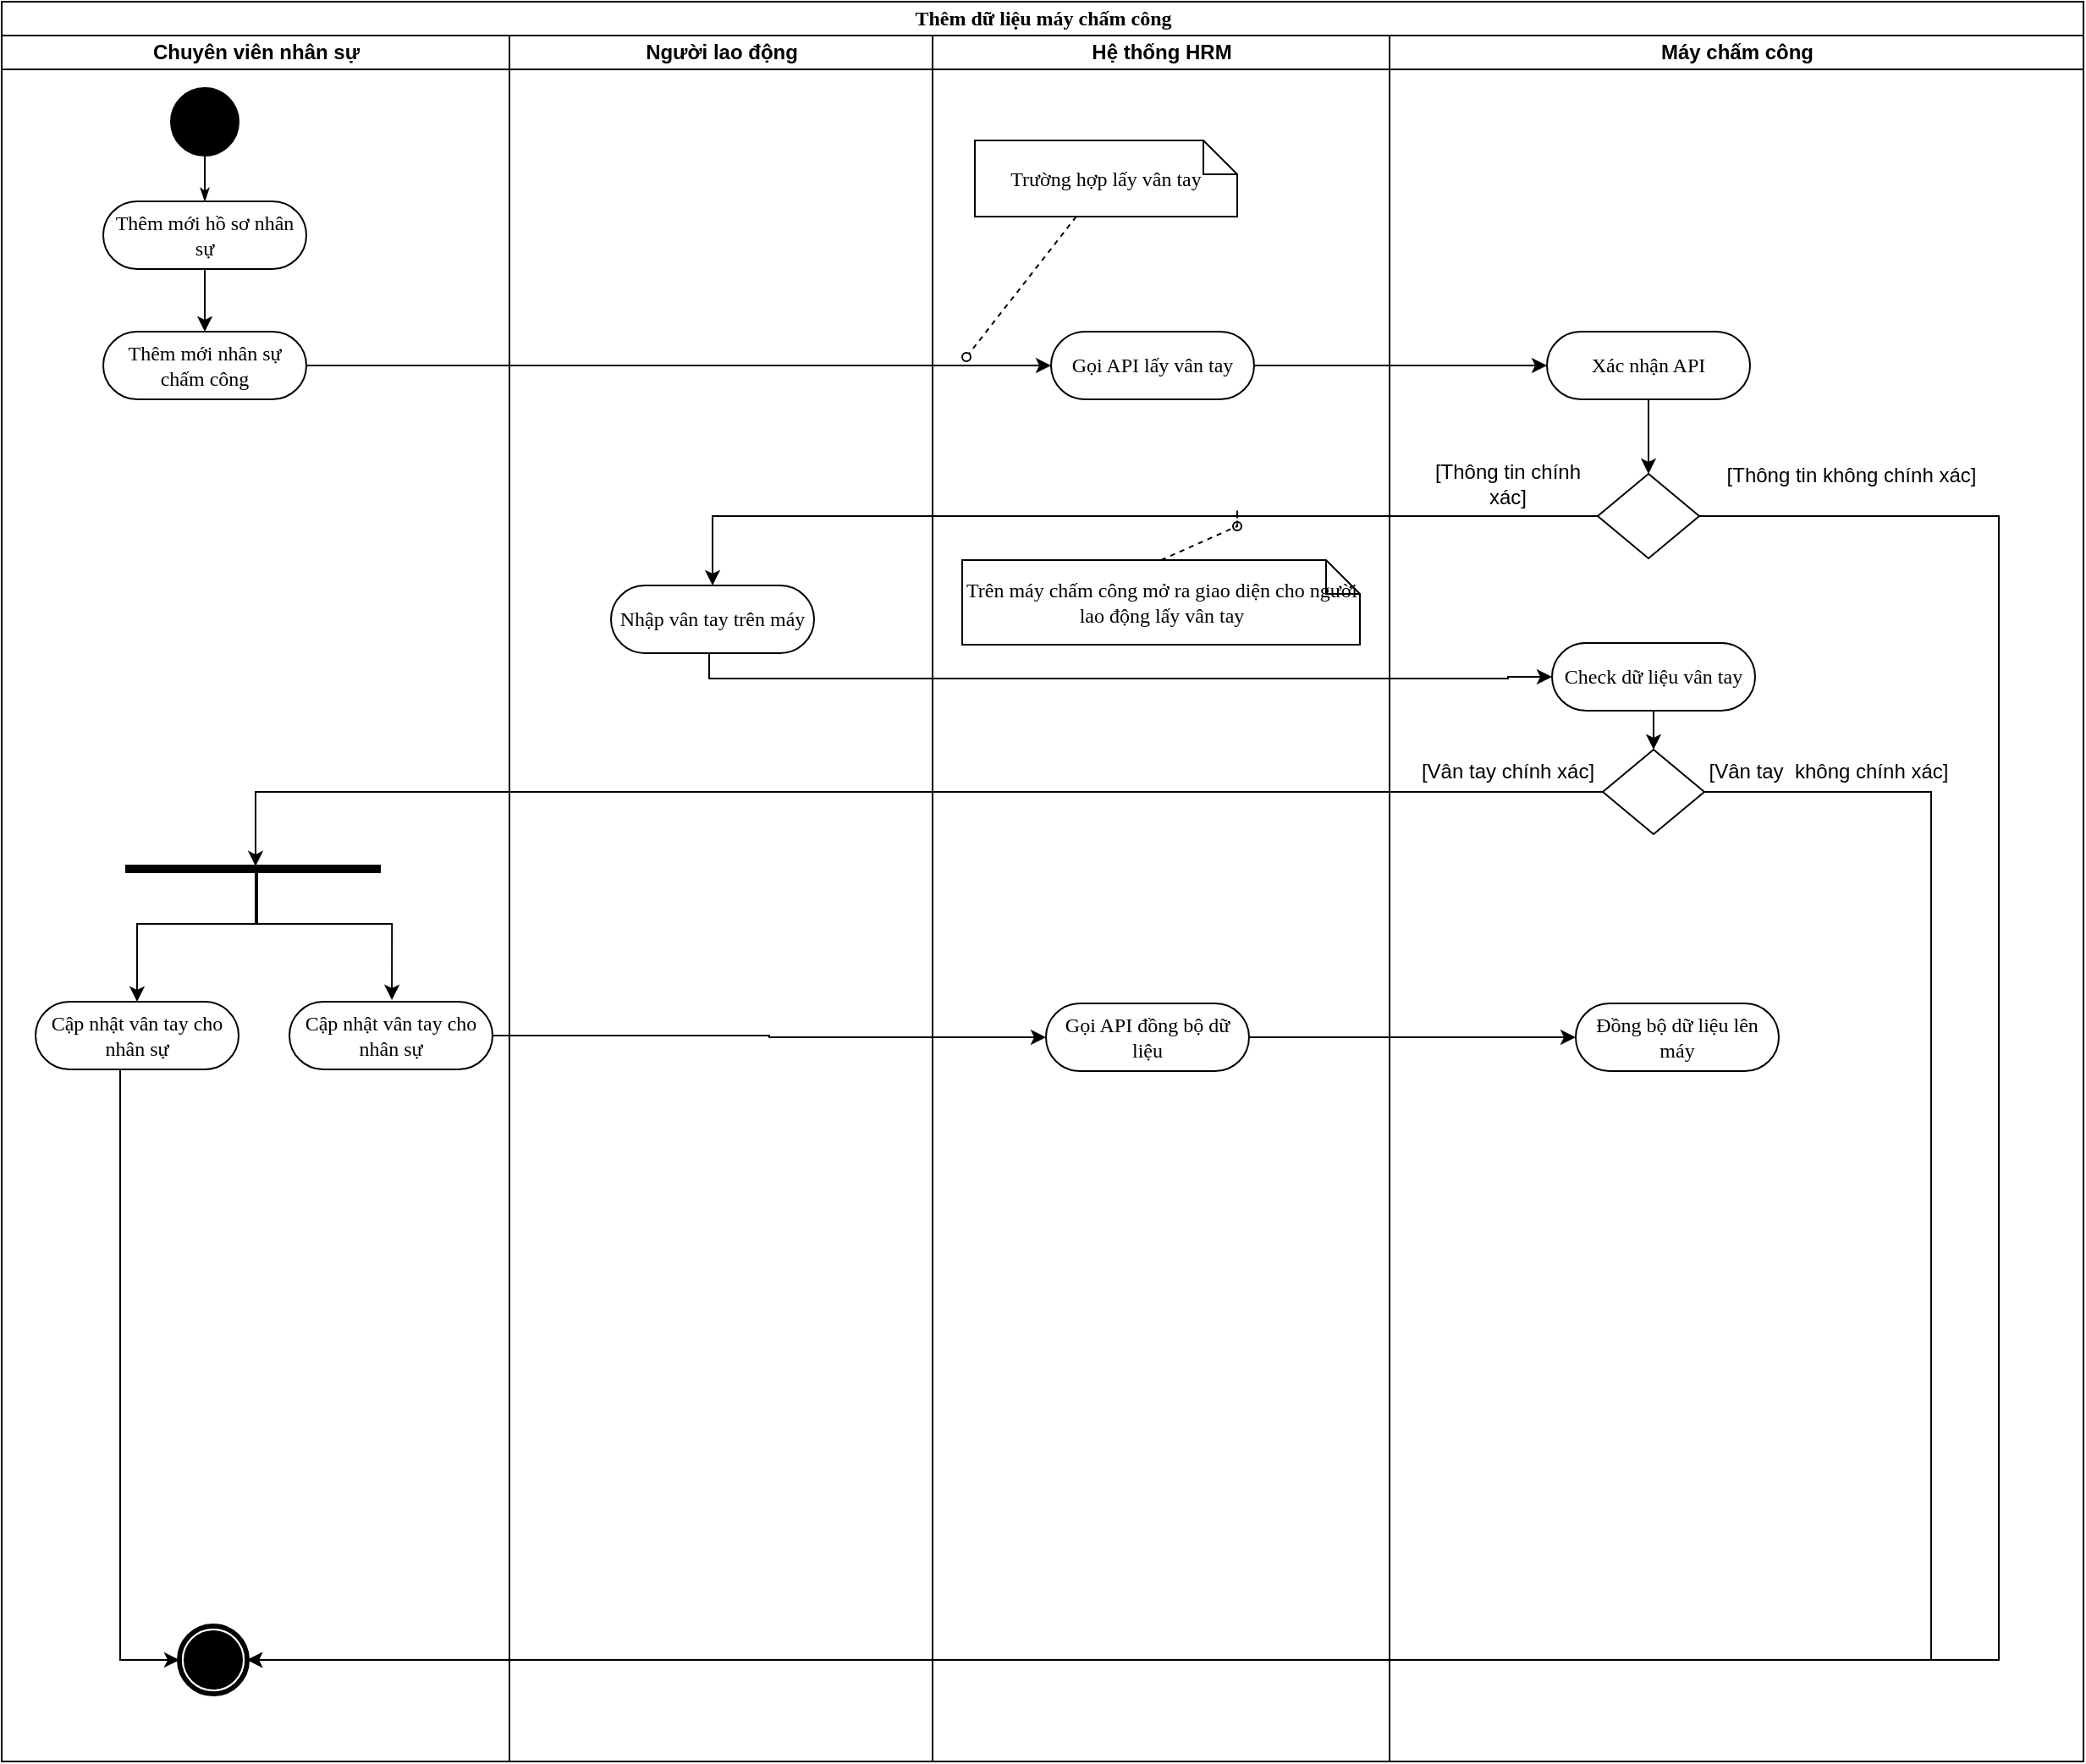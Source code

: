 <mxfile version="16.2.1" type="github" pages="2">
  <diagram id="0-UGGsQzGlZmccWo3gSc" name="Add">
    <mxGraphModel dx="1695" dy="808" grid="1" gridSize="10" guides="1" tooltips="1" connect="1" arrows="1" fold="1" page="1" pageScale="1" pageWidth="827" pageHeight="1169" math="0" shadow="0">
      <root>
        <mxCell id="qMKijY36MhwKj8h1XEW6-0" />
        <mxCell id="qMKijY36MhwKj8h1XEW6-1" parent="qMKijY36MhwKj8h1XEW6-0" />
        <mxCell id="2c7el1293vIFj7M8IKWv-0" value="Thêm dữ liệu máy chấm công" style="swimlane;html=1;childLayout=stackLayout;startSize=20;rounded=0;shadow=0;comic=0;labelBackgroundColor=none;strokeWidth=1;fontFamily=Verdana;fontSize=12;align=center;" vertex="1" parent="qMKijY36MhwKj8h1XEW6-1">
          <mxGeometry x="50" y="30" width="1230" height="1040" as="geometry" />
        </mxCell>
        <mxCell id="2c7el1293vIFj7M8IKWv-1" value="Chuyên viên nhân sự" style="swimlane;html=1;startSize=20;" vertex="1" parent="2c7el1293vIFj7M8IKWv-0">
          <mxGeometry y="20" width="300" height="1020" as="geometry" />
        </mxCell>
        <mxCell id="2c7el1293vIFj7M8IKWv-35" value="" style="ellipse;whiteSpace=wrap;html=1;rounded=0;shadow=0;comic=0;labelBackgroundColor=none;strokeWidth=1;fillColor=#000000;fontFamily=Verdana;fontSize=12;align=center;" vertex="1" parent="2c7el1293vIFj7M8IKWv-1">
          <mxGeometry x="100" y="31" width="40" height="40" as="geometry" />
        </mxCell>
        <mxCell id="2c7el1293vIFj7M8IKWv-64" style="edgeStyle=orthogonalEdgeStyle;rounded=0;orthogonalLoop=1;jettySize=auto;html=1;entryX=0.5;entryY=0;entryDx=0;entryDy=0;" edge="1" parent="2c7el1293vIFj7M8IKWv-1" source="2c7el1293vIFj7M8IKWv-36" target="2c7el1293vIFj7M8IKWv-63">
          <mxGeometry relative="1" as="geometry" />
        </mxCell>
        <mxCell id="2c7el1293vIFj7M8IKWv-36" value="Thêm mới hồ sơ nhân sự" style="rounded=1;whiteSpace=wrap;html=1;shadow=0;comic=0;labelBackgroundColor=none;strokeWidth=1;fontFamily=Verdana;fontSize=12;align=center;arcSize=50;" vertex="1" parent="2c7el1293vIFj7M8IKWv-1">
          <mxGeometry x="60" y="98" width="120" height="40" as="geometry" />
        </mxCell>
        <mxCell id="2c7el1293vIFj7M8IKWv-34" style="edgeStyle=orthogonalEdgeStyle;rounded=0;html=1;labelBackgroundColor=none;startArrow=none;startFill=0;startSize=5;endArrow=classicThin;endFill=1;endSize=5;jettySize=auto;orthogonalLoop=1;strokeWidth=1;fontFamily=Verdana;fontSize=12" edge="1" parent="2c7el1293vIFj7M8IKWv-1" source="2c7el1293vIFj7M8IKWv-35" target="2c7el1293vIFj7M8IKWv-36">
          <mxGeometry relative="1" as="geometry" />
        </mxCell>
        <mxCell id="2c7el1293vIFj7M8IKWv-63" value="Thêm mới nhân sự chấm công" style="rounded=1;whiteSpace=wrap;html=1;shadow=0;comic=0;labelBackgroundColor=none;strokeWidth=1;fontFamily=Verdana;fontSize=12;align=center;arcSize=50;" vertex="1" parent="2c7el1293vIFj7M8IKWv-1">
          <mxGeometry x="60" y="175" width="120" height="40" as="geometry" />
        </mxCell>
        <mxCell id="2c7el1293vIFj7M8IKWv-50" value="" style="shape=mxgraph.bpmn.shape;html=1;verticalLabelPosition=bottom;labelBackgroundColor=#ffffff;verticalAlign=top;perimeter=ellipsePerimeter;outline=end;symbol=terminate;rounded=0;shadow=0;comic=0;strokeWidth=1;fontFamily=Verdana;fontSize=12;align=center;" vertex="1" parent="2c7el1293vIFj7M8IKWv-1">
          <mxGeometry x="105" y="940" width="40" height="40" as="geometry" />
        </mxCell>
        <mxCell id="2c7el1293vIFj7M8IKWv-167" value="" style="html=1;points=[];perimeter=orthogonalPerimeter;rotation=-90;fillColor=#000000;" vertex="1" parent="2c7el1293vIFj7M8IKWv-1">
          <mxGeometry x="146.5" y="417.5" width="4" height="150" as="geometry" />
        </mxCell>
        <mxCell id="2c7el1293vIFj7M8IKWv-176" style="edgeStyle=orthogonalEdgeStyle;rounded=0;orthogonalLoop=1;jettySize=auto;html=1;" edge="1" parent="2c7el1293vIFj7M8IKWv-1" source="2c7el1293vIFj7M8IKWv-174" target="2c7el1293vIFj7M8IKWv-50">
          <mxGeometry relative="1" as="geometry">
            <Array as="points">
              <mxPoint x="70" y="960" />
            </Array>
          </mxGeometry>
        </mxCell>
        <mxCell id="2c7el1293vIFj7M8IKWv-174" value="Cập nhật vân tay cho nhân sự" style="rounded=1;whiteSpace=wrap;html=1;shadow=0;comic=0;labelBackgroundColor=none;strokeWidth=1;fontFamily=Verdana;fontSize=12;align=center;arcSize=50;" vertex="1" parent="2c7el1293vIFj7M8IKWv-1">
          <mxGeometry x="20" y="571" width="120" height="40" as="geometry" />
        </mxCell>
        <mxCell id="2c7el1293vIFj7M8IKWv-175" value="Cập nhật vân tay cho nhân sự" style="rounded=1;whiteSpace=wrap;html=1;shadow=0;comic=0;labelBackgroundColor=none;strokeWidth=1;fontFamily=Verdana;fontSize=12;align=center;arcSize=50;" vertex="1" parent="2c7el1293vIFj7M8IKWv-1">
          <mxGeometry x="170" y="571" width="120" height="40" as="geometry" />
        </mxCell>
        <mxCell id="2c7el1293vIFj7M8IKWv-178" style="edgeStyle=orthogonalEdgeStyle;rounded=0;orthogonalLoop=1;jettySize=auto;html=1;entryX=0.5;entryY=0;entryDx=0;entryDy=0;" edge="1" parent="2c7el1293vIFj7M8IKWv-1">
          <mxGeometry relative="1" as="geometry">
            <mxPoint x="151" y="490" as="sourcePoint" />
            <mxPoint x="230.56" y="570" as="targetPoint" />
            <Array as="points">
              <mxPoint x="150.56" y="525" />
              <mxPoint x="230.56" y="525" />
            </Array>
          </mxGeometry>
        </mxCell>
        <mxCell id="2c7el1293vIFj7M8IKWv-184" style="edgeStyle=orthogonalEdgeStyle;rounded=0;orthogonalLoop=1;jettySize=auto;html=1;entryX=0.5;entryY=0;entryDx=0;entryDy=0;" edge="1" parent="2c7el1293vIFj7M8IKWv-1" target="2c7el1293vIFj7M8IKWv-174">
          <mxGeometry relative="1" as="geometry">
            <mxPoint x="150" y="490" as="sourcePoint" />
            <mxPoint x="80" y="565" as="targetPoint" />
            <Array as="points">
              <mxPoint x="150" y="490" />
              <mxPoint x="150" y="525" />
              <mxPoint x="80" y="525" />
            </Array>
          </mxGeometry>
        </mxCell>
        <mxCell id="2c7el1293vIFj7M8IKWv-33" value="Người lao động" style="swimlane;html=1;startSize=20;" vertex="1" parent="2c7el1293vIFj7M8IKWv-0">
          <mxGeometry x="300" y="20" width="250" height="1020" as="geometry" />
        </mxCell>
        <mxCell id="2c7el1293vIFj7M8IKWv-150" value="Nhập vân tay trên máy" style="rounded=1;whiteSpace=wrap;html=1;shadow=0;comic=0;labelBackgroundColor=none;strokeWidth=1;fontFamily=Verdana;fontSize=12;align=center;arcSize=50;" vertex="1" parent="2c7el1293vIFj7M8IKWv-33">
          <mxGeometry x="60" y="325" width="120" height="40" as="geometry" />
        </mxCell>
        <mxCell id="2c7el1293vIFj7M8IKWv-65" value="Hệ thống HRM" style="swimlane;html=1;startSize=20;" vertex="1" parent="2c7el1293vIFj7M8IKWv-0">
          <mxGeometry x="550" y="20" width="270" height="1020" as="geometry" />
        </mxCell>
        <mxCell id="2c7el1293vIFj7M8IKWv-78" value="Gọi API lấy vân tay" style="rounded=1;whiteSpace=wrap;html=1;shadow=0;comic=0;labelBackgroundColor=none;strokeWidth=1;fontFamily=Verdana;fontSize=12;align=center;arcSize=50;" vertex="1" parent="2c7el1293vIFj7M8IKWv-65">
          <mxGeometry x="70" y="175" width="120" height="40" as="geometry" />
        </mxCell>
        <mxCell id="2c7el1293vIFj7M8IKWv-93" value="Trường hợp lấy vân tay" style="shape=note;whiteSpace=wrap;html=1;rounded=0;shadow=0;comic=0;labelBackgroundColor=none;strokeWidth=1;fontFamily=Verdana;fontSize=12;align=center;size=20;" vertex="1" parent="2c7el1293vIFj7M8IKWv-65">
          <mxGeometry x="25" y="62" width="155" height="45" as="geometry" />
        </mxCell>
        <mxCell id="2c7el1293vIFj7M8IKWv-162" value="Trên máy chấm công mở ra giao diện cho người lao động lấy vân tay" style="shape=note;whiteSpace=wrap;html=1;rounded=0;shadow=0;comic=0;labelBackgroundColor=none;strokeWidth=1;fontFamily=Verdana;fontSize=12;align=center;size=20;" vertex="1" parent="2c7el1293vIFj7M8IKWv-65">
          <mxGeometry x="17.5" y="310" width="235" height="50" as="geometry" />
        </mxCell>
        <mxCell id="2c7el1293vIFj7M8IKWv-179" value="Gọi API đồng bộ dữ liệu" style="rounded=1;whiteSpace=wrap;html=1;shadow=0;comic=0;labelBackgroundColor=none;strokeWidth=1;fontFamily=Verdana;fontSize=12;align=center;arcSize=50;" vertex="1" parent="2c7el1293vIFj7M8IKWv-65">
          <mxGeometry x="67" y="572" width="120" height="40" as="geometry" />
        </mxCell>
        <mxCell id="2c7el1293vIFj7M8IKWv-92" style="edgeStyle=orthogonalEdgeStyle;rounded=0;orthogonalLoop=1;jettySize=auto;html=1;entryX=0;entryY=0.5;entryDx=0;entryDy=0;" edge="1" parent="2c7el1293vIFj7M8IKWv-0" source="2c7el1293vIFj7M8IKWv-63" target="2c7el1293vIFj7M8IKWv-78">
          <mxGeometry relative="1" as="geometry" />
        </mxCell>
        <mxCell id="2c7el1293vIFj7M8IKWv-148" style="edgeStyle=orthogonalEdgeStyle;rounded=0;orthogonalLoop=1;jettySize=auto;html=1;entryX=0;entryY=0.5;entryDx=0;entryDy=0;" edge="1" parent="2c7el1293vIFj7M8IKWv-0" source="2c7el1293vIFj7M8IKWv-78" target="2c7el1293vIFj7M8IKWv-146">
          <mxGeometry relative="1" as="geometry" />
        </mxCell>
        <mxCell id="2c7el1293vIFj7M8IKWv-151" style="edgeStyle=orthogonalEdgeStyle;rounded=0;orthogonalLoop=1;jettySize=auto;html=1;entryX=0.5;entryY=0;entryDx=0;entryDy=0;" edge="1" parent="2c7el1293vIFj7M8IKWv-0" source="2c7el1293vIFj7M8IKWv-147" target="2c7el1293vIFj7M8IKWv-150">
          <mxGeometry relative="1" as="geometry">
            <mxPoint x="480" y="365" as="targetPoint" />
          </mxGeometry>
        </mxCell>
        <mxCell id="2c7el1293vIFj7M8IKWv-152" style="edgeStyle=orthogonalEdgeStyle;rounded=0;orthogonalLoop=1;jettySize=auto;html=1;entryX=1;entryY=0.5;entryDx=0;entryDy=0;exitX=1;exitY=0.5;exitDx=0;exitDy=0;" edge="1" parent="2c7el1293vIFj7M8IKWv-0" source="2c7el1293vIFj7M8IKWv-147" target="2c7el1293vIFj7M8IKWv-50">
          <mxGeometry relative="1" as="geometry">
            <Array as="points">
              <mxPoint x="1180" y="304" />
              <mxPoint x="1180" y="980" />
            </Array>
          </mxGeometry>
        </mxCell>
        <mxCell id="2c7el1293vIFj7M8IKWv-161" style="edgeStyle=orthogonalEdgeStyle;rounded=0;orthogonalLoop=1;jettySize=auto;html=1;entryX=0;entryY=0.5;entryDx=0;entryDy=0;exitX=0.5;exitY=1;exitDx=0;exitDy=0;" edge="1" parent="2c7el1293vIFj7M8IKWv-0" target="2c7el1293vIFj7M8IKWv-160">
          <mxGeometry relative="1" as="geometry">
            <mxPoint x="418" y="385" as="sourcePoint" />
            <mxPoint x="963" y="427" as="targetPoint" />
            <Array as="points">
              <mxPoint x="418" y="400" />
              <mxPoint x="890" y="400" />
              <mxPoint x="916" y="399" />
            </Array>
          </mxGeometry>
        </mxCell>
        <mxCell id="2c7el1293vIFj7M8IKWv-168" style="edgeStyle=orthogonalEdgeStyle;rounded=0;orthogonalLoop=1;jettySize=auto;html=1;entryX=0.9;entryY=0.51;entryDx=0;entryDy=0;entryPerimeter=0;" edge="1" parent="2c7el1293vIFj7M8IKWv-0" source="2c7el1293vIFj7M8IKWv-164" target="2c7el1293vIFj7M8IKWv-167">
          <mxGeometry relative="1" as="geometry" />
        </mxCell>
        <mxCell id="2c7el1293vIFj7M8IKWv-172" style="edgeStyle=orthogonalEdgeStyle;rounded=0;orthogonalLoop=1;jettySize=auto;html=1;entryX=1;entryY=0.5;entryDx=0;entryDy=0;exitX=1;exitY=0.5;exitDx=0;exitDy=0;" edge="1" parent="2c7el1293vIFj7M8IKWv-0" source="2c7el1293vIFj7M8IKWv-164" target="2c7el1293vIFj7M8IKWv-50">
          <mxGeometry relative="1" as="geometry">
            <Array as="points">
              <mxPoint x="1140" y="467" />
              <mxPoint x="1140" y="980" />
            </Array>
          </mxGeometry>
        </mxCell>
        <mxCell id="2c7el1293vIFj7M8IKWv-180" style="edgeStyle=orthogonalEdgeStyle;rounded=0;orthogonalLoop=1;jettySize=auto;html=1;entryX=0;entryY=0.5;entryDx=0;entryDy=0;" edge="1" parent="2c7el1293vIFj7M8IKWv-0" source="2c7el1293vIFj7M8IKWv-175" target="2c7el1293vIFj7M8IKWv-179">
          <mxGeometry relative="1" as="geometry" />
        </mxCell>
        <mxCell id="2c7el1293vIFj7M8IKWv-183" style="edgeStyle=orthogonalEdgeStyle;rounded=0;orthogonalLoop=1;jettySize=auto;html=1;" edge="1" parent="2c7el1293vIFj7M8IKWv-0" source="2c7el1293vIFj7M8IKWv-179" target="2c7el1293vIFj7M8IKWv-181">
          <mxGeometry relative="1" as="geometry" />
        </mxCell>
        <mxCell id="2c7el1293vIFj7M8IKWv-79" value="Máy chấm công" style="swimlane;html=1;startSize=20;" vertex="1" parent="2c7el1293vIFj7M8IKWv-0">
          <mxGeometry x="820" y="20" width="410" height="1020" as="geometry" />
        </mxCell>
        <mxCell id="2c7el1293vIFj7M8IKWv-149" style="edgeStyle=orthogonalEdgeStyle;rounded=0;orthogonalLoop=1;jettySize=auto;html=1;" edge="1" parent="2c7el1293vIFj7M8IKWv-79" source="2c7el1293vIFj7M8IKWv-146" target="2c7el1293vIFj7M8IKWv-147">
          <mxGeometry relative="1" as="geometry" />
        </mxCell>
        <mxCell id="2c7el1293vIFj7M8IKWv-146" value="Xác nhận API" style="rounded=1;whiteSpace=wrap;html=1;shadow=0;comic=0;labelBackgroundColor=none;strokeWidth=1;fontFamily=Verdana;fontSize=12;align=center;arcSize=50;" vertex="1" parent="2c7el1293vIFj7M8IKWv-79">
          <mxGeometry x="93" y="175" width="120" height="40" as="geometry" />
        </mxCell>
        <mxCell id="2c7el1293vIFj7M8IKWv-147" value="" style="rhombus;whiteSpace=wrap;html=1;" vertex="1" parent="2c7el1293vIFj7M8IKWv-79">
          <mxGeometry x="123" y="259" width="60" height="50" as="geometry" />
        </mxCell>
        <mxCell id="2c7el1293vIFj7M8IKWv-153" value="[Thông tin chính xác]" style="text;html=1;strokeColor=none;fillColor=none;align=center;verticalAlign=middle;whiteSpace=wrap;rounded=0;" vertex="1" parent="2c7el1293vIFj7M8IKWv-79">
          <mxGeometry x="17" y="250" width="106" height="30" as="geometry" />
        </mxCell>
        <mxCell id="2c7el1293vIFj7M8IKWv-159" value="[Thông tin không chính xác]" style="text;html=1;strokeColor=none;fillColor=none;align=center;verticalAlign=middle;whiteSpace=wrap;rounded=0;" vertex="1" parent="2c7el1293vIFj7M8IKWv-79">
          <mxGeometry x="196" y="240" width="154" height="40" as="geometry" />
        </mxCell>
        <mxCell id="2c7el1293vIFj7M8IKWv-165" style="edgeStyle=orthogonalEdgeStyle;rounded=0;orthogonalLoop=1;jettySize=auto;html=1;" edge="1" parent="2c7el1293vIFj7M8IKWv-79" source="2c7el1293vIFj7M8IKWv-160" target="2c7el1293vIFj7M8IKWv-164">
          <mxGeometry relative="1" as="geometry" />
        </mxCell>
        <mxCell id="2c7el1293vIFj7M8IKWv-160" value="Check dữ liệu vân tay" style="rounded=1;whiteSpace=wrap;html=1;shadow=0;comic=0;labelBackgroundColor=none;strokeWidth=1;fontFamily=Verdana;fontSize=12;align=center;arcSize=50;" vertex="1" parent="2c7el1293vIFj7M8IKWv-79">
          <mxGeometry x="96" y="359" width="120" height="40" as="geometry" />
        </mxCell>
        <mxCell id="2c7el1293vIFj7M8IKWv-164" value="" style="rhombus;whiteSpace=wrap;html=1;" vertex="1" parent="2c7el1293vIFj7M8IKWv-79">
          <mxGeometry x="126" y="422" width="60" height="50" as="geometry" />
        </mxCell>
        <mxCell id="2c7el1293vIFj7M8IKWv-181" value="Đồng bộ dữ liệu lên máy" style="rounded=1;whiteSpace=wrap;html=1;shadow=0;comic=0;labelBackgroundColor=none;strokeWidth=1;fontFamily=Verdana;fontSize=12;align=center;arcSize=50;" vertex="1" parent="2c7el1293vIFj7M8IKWv-79">
          <mxGeometry x="110" y="572" width="120" height="40" as="geometry" />
        </mxCell>
        <mxCell id="2c7el1293vIFj7M8IKWv-169" value="[Vân tay chính xác]" style="text;html=1;strokeColor=none;fillColor=none;align=center;verticalAlign=middle;whiteSpace=wrap;rounded=0;" vertex="1" parent="2c7el1293vIFj7M8IKWv-79">
          <mxGeometry x="15" y="420" width="110" height="30" as="geometry" />
        </mxCell>
        <mxCell id="2c7el1293vIFj7M8IKWv-173" value="[Vân tay&amp;nbsp; không chính xác]" style="text;html=1;strokeColor=none;fillColor=none;align=center;verticalAlign=middle;whiteSpace=wrap;rounded=0;" vertex="1" parent="2c7el1293vIFj7M8IKWv-79">
          <mxGeometry x="186" y="420" width="147" height="30" as="geometry" />
        </mxCell>
        <mxCell id="2c7el1293vIFj7M8IKWv-94" style="edgeStyle=none;rounded=0;html=1;dashed=1;labelBackgroundColor=none;startArrow=none;startFill=0;startSize=5;endArrow=oval;endFill=0;endSize=5;jettySize=auto;orthogonalLoop=1;strokeWidth=1;fontFamily=Verdana;fontSize=12" edge="1" parent="qMKijY36MhwKj8h1XEW6-1" source="2c7el1293vIFj7M8IKWv-93">
          <mxGeometry relative="1" as="geometry">
            <mxPoint x="466.964" y="700" as="sourcePoint" />
            <mxPoint x="620" y="240" as="targetPoint" />
          </mxGeometry>
        </mxCell>
        <mxCell id="2c7el1293vIFj7M8IKWv-163" style="edgeStyle=none;rounded=0;html=1;dashed=1;labelBackgroundColor=none;startArrow=none;startFill=0;startSize=5;endArrow=oval;endFill=0;endSize=5;jettySize=auto;orthogonalLoop=1;strokeWidth=1;fontFamily=Verdana;fontSize=12;exitX=0.5;exitY=0;exitDx=0;exitDy=0;exitPerimeter=0;" edge="1" parent="qMKijY36MhwKj8h1XEW6-1" source="2c7el1293vIFj7M8IKWv-162">
          <mxGeometry relative="1" as="geometry">
            <mxPoint x="621.512" y="215" as="sourcePoint" />
            <mxPoint x="780" y="340" as="targetPoint" />
            <Array as="points">
              <mxPoint x="780" y="340" />
              <mxPoint x="780" y="330" />
            </Array>
          </mxGeometry>
        </mxCell>
      </root>
    </mxGraphModel>
  </diagram>
  <diagram name="Page-1" id="0783ab3e-0a74-02c8-0abd-f7b4e66b4bec">
    <mxGraphModel dx="1102" dy="582" grid="1" gridSize="10" guides="1" tooltips="1" connect="1" arrows="1" fold="1" page="1" pageScale="1" pageWidth="850" pageHeight="1100" background="none" math="0" shadow="0">
      <root>
        <mxCell id="0" />
        <mxCell id="1" parent="0" />
        <mxCell id="1c1d494c118603dd-1" value="Thêm dữ liệu máy chấm công" style="swimlane;html=1;childLayout=stackLayout;startSize=20;rounded=0;shadow=0;comic=0;labelBackgroundColor=none;strokeWidth=1;fontFamily=Verdana;fontSize=12;align=center;" parent="1" vertex="1">
          <mxGeometry x="40" y="20" width="750" height="990" as="geometry" />
        </mxCell>
        <mxCell id="1c1d494c118603dd-2" value="HRM" style="swimlane;html=1;startSize=20;" parent="1c1d494c118603dd-1" vertex="1">
          <mxGeometry y="20" width="250" height="970" as="geometry" />
        </mxCell>
        <mxCell id="1c1d494c118603dd-34" style="edgeStyle=none;rounded=0;html=1;labelBackgroundColor=none;startArrow=none;startFill=0;startSize=5;endArrow=classicThin;endFill=1;endSize=5;jettySize=auto;orthogonalLoop=1;strokeWidth=1;fontFamily=Verdana;fontSize=12" parent="1c1d494c118603dd-2" source="1c1d494c118603dd-6" target="1c1d494c118603dd-10" edge="1">
          <mxGeometry relative="1" as="geometry" />
        </mxCell>
        <mxCell id="1c1d494c118603dd-6" value="Action" style="rounded=1;whiteSpace=wrap;html=1;shadow=0;comic=0;labelBackgroundColor=none;strokeWidth=1;fontFamily=Verdana;fontSize=12;align=center;arcSize=50;" parent="1c1d494c118603dd-2" vertex="1">
          <mxGeometry x="90" y="220" width="100" height="30" as="geometry" />
        </mxCell>
        <mxCell id="1c1d494c118603dd-7" value="Action" style="rounded=1;whiteSpace=wrap;html=1;shadow=0;comic=0;labelBackgroundColor=none;strokeWidth=1;fontFamily=Verdana;fontSize=12;align=center;arcSize=50;" parent="1c1d494c118603dd-2" vertex="1">
          <mxGeometry x="80" y="335" width="100" height="30" as="geometry" />
        </mxCell>
        <mxCell id="1c1d494c118603dd-35" style="edgeStyle=none;rounded=0;html=1;labelBackgroundColor=none;startArrow=none;startFill=0;startSize=5;endArrow=classicThin;endFill=1;endSize=5;jettySize=auto;orthogonalLoop=1;strokeWidth=1;fontFamily=Verdana;fontSize=12" parent="1c1d494c118603dd-2" source="1c1d494c118603dd-10" target="1c1d494c118603dd-7" edge="1">
          <mxGeometry relative="1" as="geometry" />
        </mxCell>
        <mxCell id="1c1d494c118603dd-10" value="Object" style="rounded=0;whiteSpace=wrap;html=1;shadow=0;comic=0;labelBackgroundColor=none;strokeWidth=1;fontFamily=Verdana;fontSize=12;align=center;arcSize=50;" parent="1c1d494c118603dd-2" vertex="1">
          <mxGeometry x="140" y="280" width="70" height="30" as="geometry" />
        </mxCell>
        <mxCell id="1c1d494c118603dd-46" style="edgeStyle=none;rounded=0;html=1;labelBackgroundColor=none;startArrow=none;startFill=0;startSize=5;endArrow=oval;endFill=0;endSize=5;jettySize=auto;orthogonalLoop=1;strokeWidth=1;fontFamily=Verdana;fontSize=12;dashed=1;" parent="1c1d494c118603dd-2" source="1c1d494c118603dd-21" target="1c1d494c118603dd-6" edge="1">
          <mxGeometry relative="1" as="geometry" />
        </mxCell>
        <mxCell id="1c1d494c118603dd-47" style="edgeStyle=none;rounded=0;html=1;dashed=1;labelBackgroundColor=none;startArrow=none;startFill=0;startSize=5;endArrow=oval;endFill=0;endSize=5;jettySize=auto;orthogonalLoop=1;strokeWidth=1;fontFamily=Verdana;fontSize=12" parent="1c1d494c118603dd-2" source="1c1d494c118603dd-21" target="1c1d494c118603dd-10" edge="1">
          <mxGeometry relative="1" as="geometry" />
        </mxCell>
        <mxCell id="1c1d494c118603dd-21" value="Note" style="shape=note;whiteSpace=wrap;html=1;rounded=0;shadow=0;comic=0;labelBackgroundColor=none;strokeWidth=1;fontFamily=Verdana;fontSize=12;align=center;size=20;" parent="1c1d494c118603dd-2" vertex="1">
          <mxGeometry x="20" y="274" width="85" height="42" as="geometry" />
        </mxCell>
        <mxCell id="1c1d494c118603dd-3" value="Người lao động" style="swimlane;html=1;startSize=20;" parent="1c1d494c118603dd-1" vertex="1">
          <mxGeometry x="250" y="20" width="250" height="970" as="geometry" />
        </mxCell>
        <mxCell id="60571a20871a0731-3" value="" style="whiteSpace=wrap;html=1;rounded=0;shadow=0;comic=0;labelBackgroundColor=none;strokeWidth=1;fillColor=#000000;fontFamily=Verdana;fontSize=12;align=center;rotation=0;" parent="1c1d494c118603dd-3" vertex="1">
          <mxGeometry x="30" y="160" width="147" height="10" as="geometry" />
        </mxCell>
        <mxCell id="1c1d494c118603dd-40" style="edgeStyle=none;rounded=0;html=1;labelBackgroundColor=none;startArrow=none;startFill=0;startSize=5;endArrow=classicThin;endFill=1;endSize=5;jettySize=auto;orthogonalLoop=1;strokeWidth=1;fontFamily=Verdana;fontSize=12" parent="1c1d494c118603dd-3" source="1c1d494c118603dd-11" target="1c1d494c118603dd-15" edge="1">
          <mxGeometry relative="1" as="geometry" />
        </mxCell>
        <mxCell id="1c1d494c118603dd-11" value="Action" style="rounded=1;whiteSpace=wrap;html=1;shadow=0;comic=0;labelBackgroundColor=none;strokeWidth=1;fontFamily=Verdana;fontSize=12;align=center;arcSize=50;" parent="1c1d494c118603dd-3" vertex="1">
          <mxGeometry x="64" y="450" width="100" height="30" as="geometry" />
        </mxCell>
        <mxCell id="1c1d494c118603dd-39" style="edgeStyle=none;rounded=0;html=1;labelBackgroundColor=none;startArrow=none;startFill=0;startSize=5;endArrow=classicThin;endFill=1;endSize=5;jettySize=auto;orthogonalLoop=1;strokeWidth=1;fontFamily=Verdana;fontSize=12" parent="1c1d494c118603dd-3" source="1c1d494c118603dd-12" target="1c1d494c118603dd-11" edge="1">
          <mxGeometry relative="1" as="geometry" />
        </mxCell>
        <mxCell id="1c1d494c118603dd-12" value="" style="whiteSpace=wrap;html=1;rounded=0;shadow=0;comic=0;labelBackgroundColor=none;strokeWidth=1;fillColor=#000000;fontFamily=Verdana;fontSize=12;align=center;rotation=0;" parent="1c1d494c118603dd-3" vertex="1">
          <mxGeometry x="40" y="410" width="147" height="10" as="geometry" />
        </mxCell>
        <mxCell id="1c1d494c118603dd-32" style="edgeStyle=orthogonalEdgeStyle;rounded=0;html=1;entryX=0.25;entryY=0;labelBackgroundColor=none;startArrow=none;startFill=0;startSize=5;endArrow=classicThin;endFill=1;endSize=5;jettySize=auto;orthogonalLoop=1;strokeWidth=1;fontFamily=Verdana;fontSize=12" parent="1c1d494c118603dd-3" source="1c1d494c118603dd-14" target="1c1d494c118603dd-12" edge="1">
          <mxGeometry relative="1" as="geometry" />
        </mxCell>
        <mxCell id="1c1d494c118603dd-14" value="Object" style="rounded=0;whiteSpace=wrap;html=1;shadow=0;comic=0;labelBackgroundColor=none;strokeWidth=1;fontFamily=Verdana;fontSize=12;align=center;arcSize=50;" parent="1c1d494c118603dd-3" vertex="1">
          <mxGeometry x="-40" y="365" width="70" height="30" as="geometry" />
        </mxCell>
        <mxCell id="1c1d494c118603dd-41" style="edgeStyle=none;rounded=0;html=1;labelBackgroundColor=none;startArrow=none;startFill=0;startSize=5;endArrow=classicThin;endFill=1;endSize=5;jettySize=auto;orthogonalLoop=1;strokeWidth=1;fontFamily=Verdana;fontSize=12" parent="1c1d494c118603dd-3" source="1c1d494c118603dd-15" target="1c1d494c118603dd-16" edge="1">
          <mxGeometry relative="1" as="geometry" />
        </mxCell>
        <mxCell id="1c1d494c118603dd-15" value="Object" style="rounded=0;whiteSpace=wrap;html=1;shadow=0;comic=0;labelBackgroundColor=none;strokeWidth=1;fontFamily=Verdana;fontSize=12;align=center;arcSize=50;" parent="1c1d494c118603dd-3" vertex="1">
          <mxGeometry x="125" y="510" width="70" height="30" as="geometry" />
        </mxCell>
        <mxCell id="1c1d494c118603dd-16" value="Action" style="rounded=1;whiteSpace=wrap;html=1;shadow=0;comic=0;labelBackgroundColor=none;strokeWidth=1;fontFamily=Verdana;fontSize=12;align=center;arcSize=50;" parent="1c1d494c118603dd-3" vertex="1">
          <mxGeometry x="85" y="580" width="100" height="30" as="geometry" />
        </mxCell>
        <mxCell id="1c1d494c118603dd-52" style="edgeStyle=none;rounded=0;html=1;dashed=1;labelBackgroundColor=none;startArrow=none;startFill=0;startSize=5;endArrow=oval;endFill=0;endSize=5;jettySize=auto;orthogonalLoop=1;strokeWidth=1;fontFamily=Verdana;fontSize=12" parent="1c1d494c118603dd-3" source="1c1d494c118603dd-23" target="1c1d494c118603dd-11" edge="1">
          <mxGeometry relative="1" as="geometry" />
        </mxCell>
        <mxCell id="1c1d494c118603dd-53" style="edgeStyle=none;rounded=0;html=1;dashed=1;labelBackgroundColor=none;startArrow=none;startFill=0;startSize=5;endArrow=oval;endFill=0;endSize=5;jettySize=auto;orthogonalLoop=1;strokeWidth=1;fontFamily=Verdana;fontSize=12" parent="1c1d494c118603dd-3" source="1c1d494c118603dd-23" target="1c1d494c118603dd-15" edge="1">
          <mxGeometry relative="1" as="geometry" />
        </mxCell>
        <mxCell id="1c1d494c118603dd-23" value="Note" style="shape=note;whiteSpace=wrap;html=1;rounded=0;shadow=0;comic=0;labelBackgroundColor=none;strokeWidth=1;fontFamily=Verdana;fontSize=12;align=center;size=20;" parent="1c1d494c118603dd-3" vertex="1">
          <mxGeometry x="10" y="510" width="90" height="55" as="geometry" />
        </mxCell>
        <mxCell id="1c1d494c118603dd-54" style="edgeStyle=none;rounded=0;html=1;dashed=1;labelBackgroundColor=none;startArrow=none;startFill=0;startSize=5;endArrow=oval;endFill=0;endSize=5;jettySize=auto;orthogonalLoop=1;strokeWidth=1;fontFamily=Verdana;fontSize=12" parent="1c1d494c118603dd-3" source="1c1d494c118603dd-24" target="1c1d494c118603dd-16" edge="1">
          <mxGeometry relative="1" as="geometry" />
        </mxCell>
        <mxCell id="1c1d494c118603dd-24" value="Note" style="shape=note;whiteSpace=wrap;html=1;rounded=0;shadow=0;comic=0;labelBackgroundColor=none;strokeWidth=1;fontFamily=Verdana;fontSize=12;align=center;size=20;" parent="1c1d494c118603dd-3" vertex="1">
          <mxGeometry x="40" y="648" width="105" height="55" as="geometry" />
        </mxCell>
        <mxCell id="1c1d494c118603dd-28" style="edgeStyle=orthogonalEdgeStyle;rounded=0;html=1;entryX=0.5;entryY=0;labelBackgroundColor=none;startArrow=none;startFill=0;startSize=5;endArrow=classicThin;endFill=1;endSize=5;jettySize=auto;orthogonalLoop=1;strokeWidth=1;fontFamily=Verdana;fontSize=12" parent="1c1d494c118603dd-1" source="60571a20871a0731-8" target="60571a20871a0731-3" edge="1">
          <mxGeometry relative="1" as="geometry">
            <Array as="points">
              <mxPoint x="354" y="145" />
            </Array>
          </mxGeometry>
        </mxCell>
        <mxCell id="1c1d494c118603dd-29" style="edgeStyle=orthogonalEdgeStyle;rounded=0;html=1;exitX=0.75;exitY=1;labelBackgroundColor=none;startArrow=none;startFill=0;startSize=5;endArrow=classicThin;endFill=1;endSize=5;jettySize=auto;orthogonalLoop=1;strokeWidth=1;fontFamily=Verdana;fontSize=12" parent="1c1d494c118603dd-1" source="60571a20871a0731-3" target="1c1d494c118603dd-5" edge="1">
          <mxGeometry relative="1" as="geometry">
            <Array as="points">
              <mxPoint x="390" y="210" />
              <mxPoint x="595" y="210" />
            </Array>
          </mxGeometry>
        </mxCell>
        <mxCell id="1c1d494c118603dd-30" style="edgeStyle=orthogonalEdgeStyle;rounded=0;html=1;exitX=0.25;exitY=1;entryX=0.5;entryY=0;labelBackgroundColor=none;startArrow=none;startFill=0;startSize=5;endArrow=classicThin;endFill=1;endSize=5;jettySize=auto;orthogonalLoop=1;strokeWidth=1;fontFamily=Verdana;fontSize=12" parent="1c1d494c118603dd-1" source="60571a20871a0731-3" target="1c1d494c118603dd-6" edge="1">
          <mxGeometry relative="1" as="geometry">
            <Array as="points">
              <mxPoint x="317" y="210" />
              <mxPoint x="140" y="210" />
            </Array>
          </mxGeometry>
        </mxCell>
        <mxCell id="1c1d494c118603dd-31" style="edgeStyle=orthogonalEdgeStyle;rounded=0;html=1;entryX=0.75;entryY=0;labelBackgroundColor=none;startArrow=none;startFill=0;startSize=5;endArrow=classicThin;endFill=1;endSize=5;jettySize=auto;orthogonalLoop=1;strokeWidth=1;fontFamily=Verdana;fontSize=12" parent="1c1d494c118603dd-1" source="1c1d494c118603dd-13" target="1c1d494c118603dd-12" edge="1">
          <mxGeometry relative="1" as="geometry" />
        </mxCell>
        <mxCell id="1c1d494c118603dd-36" style="edgeStyle=none;rounded=0;html=1;labelBackgroundColor=none;startArrow=none;startFill=0;startSize=5;endArrow=classicThin;endFill=1;endSize=5;jettySize=auto;orthogonalLoop=1;strokeWidth=1;fontFamily=Verdana;fontSize=12" parent="1c1d494c118603dd-1" source="1c1d494c118603dd-7" target="1c1d494c118603dd-14" edge="1">
          <mxGeometry relative="1" as="geometry" />
        </mxCell>
        <mxCell id="1c1d494c118603dd-42" style="edgeStyle=none;rounded=0;html=1;labelBackgroundColor=none;startArrow=none;startFill=0;startSize=5;endArrow=classicThin;endFill=1;endSize=5;jettySize=auto;orthogonalLoop=1;strokeWidth=1;fontFamily=Verdana;fontSize=12" parent="1c1d494c118603dd-1" source="1c1d494c118603dd-16" target="1c1d494c118603dd-17" edge="1">
          <mxGeometry relative="1" as="geometry" />
        </mxCell>
        <mxCell id="1c1d494c118603dd-55" style="edgeStyle=none;rounded=0;html=1;dashed=1;labelBackgroundColor=none;startArrow=none;startFill=0;startSize=5;endArrow=oval;endFill=0;endSize=5;jettySize=auto;orthogonalLoop=1;strokeWidth=1;fontFamily=Verdana;fontSize=12" parent="1c1d494c118603dd-1" source="1c1d494c118603dd-24" target="1c1d494c118603dd-17" edge="1">
          <mxGeometry relative="1" as="geometry" />
        </mxCell>
        <mxCell id="1c1d494c118603dd-4" value="Lane 3" style="swimlane;html=1;startSize=20;" parent="1c1d494c118603dd-1" vertex="1">
          <mxGeometry x="500" y="20" width="250" height="970" as="geometry" />
        </mxCell>
        <mxCell id="1c1d494c118603dd-27" style="edgeStyle=orthogonalEdgeStyle;rounded=0;html=1;labelBackgroundColor=none;startArrow=none;startFill=0;startSize=5;endArrow=classicThin;endFill=1;endSize=5;jettySize=auto;orthogonalLoop=1;strokeWidth=1;fontFamily=Verdana;fontSize=12" parent="1c1d494c118603dd-4" source="60571a20871a0731-4" target="60571a20871a0731-8" edge="1">
          <mxGeometry relative="1" as="geometry" />
        </mxCell>
        <mxCell id="60571a20871a0731-4" value="" style="ellipse;whiteSpace=wrap;html=1;rounded=0;shadow=0;comic=0;labelBackgroundColor=none;strokeWidth=1;fillColor=#000000;fontFamily=Verdana;fontSize=12;align=center;" parent="1c1d494c118603dd-4" vertex="1">
          <mxGeometry x="80" y="40" width="40" height="40" as="geometry" />
        </mxCell>
        <mxCell id="60571a20871a0731-8" value="Action" style="rounded=1;whiteSpace=wrap;html=1;shadow=0;comic=0;labelBackgroundColor=none;strokeWidth=1;fontFamily=Verdana;fontSize=12;align=center;arcSize=50;" parent="1c1d494c118603dd-4" vertex="1">
          <mxGeometry x="50" y="110" width="100" height="30" as="geometry" />
        </mxCell>
        <mxCell id="1c1d494c118603dd-33" style="rounded=0;html=1;labelBackgroundColor=none;startArrow=none;startFill=0;startSize=5;endArrow=classicThin;endFill=1;endSize=5;jettySize=auto;orthogonalLoop=1;strokeWidth=1;fontFamily=Verdana;fontSize=12" parent="1c1d494c118603dd-4" source="1c1d494c118603dd-5" target="1c1d494c118603dd-9" edge="1">
          <mxGeometry relative="1" as="geometry" />
        </mxCell>
        <mxCell id="1c1d494c118603dd-5" value="Action" style="rounded=1;whiteSpace=wrap;html=1;shadow=0;comic=0;labelBackgroundColor=none;strokeWidth=1;fontFamily=Verdana;fontSize=12;align=center;arcSize=50;" parent="1c1d494c118603dd-4" vertex="1">
          <mxGeometry x="45" y="208" width="100" height="30" as="geometry" />
        </mxCell>
        <mxCell id="1c1d494c118603dd-38" style="edgeStyle=none;rounded=0;html=1;labelBackgroundColor=none;startArrow=none;startFill=0;startSize=5;endArrow=classicThin;endFill=1;endSize=5;jettySize=auto;orthogonalLoop=1;strokeWidth=1;fontFamily=Verdana;fontSize=12" parent="1c1d494c118603dd-4" source="1c1d494c118603dd-8" target="1c1d494c118603dd-13" edge="1">
          <mxGeometry relative="1" as="geometry" />
        </mxCell>
        <mxCell id="1c1d494c118603dd-8" value="Action" style="rounded=1;whiteSpace=wrap;html=1;shadow=0;comic=0;labelBackgroundColor=none;strokeWidth=1;fontFamily=Verdana;fontSize=12;align=center;arcSize=50;" parent="1c1d494c118603dd-4" vertex="1">
          <mxGeometry x="85" y="330" width="100" height="30" as="geometry" />
        </mxCell>
        <mxCell id="1c1d494c118603dd-37" style="edgeStyle=none;rounded=0;html=1;labelBackgroundColor=none;startArrow=none;startFill=0;startSize=5;endArrow=classicThin;endFill=1;endSize=5;jettySize=auto;orthogonalLoop=1;strokeWidth=1;fontFamily=Verdana;fontSize=12" parent="1c1d494c118603dd-4" source="1c1d494c118603dd-9" target="1c1d494c118603dd-8" edge="1">
          <mxGeometry relative="1" as="geometry" />
        </mxCell>
        <mxCell id="1c1d494c118603dd-9" value="Object" style="rounded=0;whiteSpace=wrap;html=1;shadow=0;comic=0;labelBackgroundColor=none;strokeWidth=1;fontFamily=Verdana;fontSize=12;align=center;arcSize=50;" parent="1c1d494c118603dd-4" vertex="1">
          <mxGeometry x="15" y="268" width="70" height="30" as="geometry" />
        </mxCell>
        <mxCell id="1c1d494c118603dd-13" value="Object" style="rounded=0;whiteSpace=wrap;html=1;shadow=0;comic=0;labelBackgroundColor=none;strokeWidth=1;fontFamily=Verdana;fontSize=12;align=center;arcSize=50;" parent="1c1d494c118603dd-4" vertex="1">
          <mxGeometry x="-35" y="360" width="70" height="30" as="geometry" />
        </mxCell>
        <mxCell id="1c1d494c118603dd-43" style="edgeStyle=none;rounded=0;html=1;labelBackgroundColor=none;startArrow=none;startFill=0;startSize=5;endArrow=classicThin;endFill=1;endSize=5;jettySize=auto;orthogonalLoop=1;strokeWidth=1;fontFamily=Verdana;fontSize=12" parent="1c1d494c118603dd-4" source="1c1d494c118603dd-17" target="1c1d494c118603dd-18" edge="1">
          <mxGeometry relative="1" as="geometry" />
        </mxCell>
        <mxCell id="1c1d494c118603dd-17" value="Object" style="rounded=0;whiteSpace=wrap;html=1;shadow=0;comic=0;labelBackgroundColor=none;strokeWidth=1;fontFamily=Verdana;fontSize=12;align=center;arcSize=50;" parent="1c1d494c118603dd-4" vertex="1">
          <mxGeometry x="-35" y="610" width="70" height="30" as="geometry" />
        </mxCell>
        <mxCell id="1c1d494c118603dd-44" style="edgeStyle=none;rounded=0;html=1;labelBackgroundColor=none;startArrow=none;startFill=0;startSize=5;endArrow=classicThin;endFill=1;endSize=5;jettySize=auto;orthogonalLoop=1;strokeWidth=1;fontFamily=Verdana;fontSize=12" parent="1c1d494c118603dd-4" source="1c1d494c118603dd-18" target="1c1d494c118603dd-19" edge="1">
          <mxGeometry relative="1" as="geometry" />
        </mxCell>
        <mxCell id="1c1d494c118603dd-18" value="Action" style="rounded=1;whiteSpace=wrap;html=1;shadow=0;comic=0;labelBackgroundColor=none;strokeWidth=1;fontFamily=Verdana;fontSize=12;align=center;arcSize=50;" parent="1c1d494c118603dd-4" vertex="1">
          <mxGeometry x="70" y="670" width="100" height="30" as="geometry" />
        </mxCell>
        <mxCell id="1c1d494c118603dd-45" style="edgeStyle=none;rounded=0;html=1;labelBackgroundColor=none;startArrow=none;startFill=0;startSize=5;endArrow=classicThin;endFill=1;endSize=5;jettySize=auto;orthogonalLoop=1;strokeWidth=1;fontFamily=Verdana;fontSize=12" parent="1c1d494c118603dd-4" source="1c1d494c118603dd-19" target="60571a20871a0731-5" edge="1">
          <mxGeometry relative="1" as="geometry" />
        </mxCell>
        <mxCell id="1c1d494c118603dd-19" value="Action" style="rounded=1;whiteSpace=wrap;html=1;shadow=0;comic=0;labelBackgroundColor=none;strokeWidth=1;fontFamily=Verdana;fontSize=12;align=center;arcSize=50;" parent="1c1d494c118603dd-4" vertex="1">
          <mxGeometry x="70" y="810" width="100" height="30" as="geometry" />
        </mxCell>
        <mxCell id="60571a20871a0731-5" value="" style="shape=mxgraph.bpmn.shape;html=1;verticalLabelPosition=bottom;labelBackgroundColor=#ffffff;verticalAlign=top;perimeter=ellipsePerimeter;outline=end;symbol=terminate;rounded=0;shadow=0;comic=0;strokeWidth=1;fontFamily=Verdana;fontSize=12;align=center;" parent="1c1d494c118603dd-4" vertex="1">
          <mxGeometry x="100" y="880" width="40" height="40" as="geometry" />
        </mxCell>
        <mxCell id="1c1d494c118603dd-48" style="edgeStyle=none;rounded=0;html=1;dashed=1;labelBackgroundColor=none;startArrow=none;startFill=0;startSize=5;endArrow=oval;endFill=0;endSize=5;jettySize=auto;orthogonalLoop=1;strokeWidth=1;fontFamily=Verdana;fontSize=12" parent="1c1d494c118603dd-4" source="1c1d494c118603dd-20" target="1c1d494c118603dd-5" edge="1">
          <mxGeometry relative="1" as="geometry" />
        </mxCell>
        <mxCell id="1c1d494c118603dd-49" style="edgeStyle=none;rounded=0;html=1;dashed=1;labelBackgroundColor=none;startArrow=none;startFill=0;startSize=5;endArrow=oval;endFill=0;endSize=5;jettySize=auto;orthogonalLoop=1;strokeWidth=1;fontFamily=Verdana;fontSize=12" parent="1c1d494c118603dd-4" source="1c1d494c118603dd-20" target="1c1d494c118603dd-9" edge="1">
          <mxGeometry relative="1" as="geometry" />
        </mxCell>
        <mxCell id="1c1d494c118603dd-20" value="Note" style="shape=note;whiteSpace=wrap;html=1;rounded=0;shadow=0;comic=0;labelBackgroundColor=none;strokeWidth=1;fontFamily=Verdana;fontSize=12;align=center;size=20;" parent="1c1d494c118603dd-4" vertex="1">
          <mxGeometry x="160" y="256" width="75" height="44" as="geometry" />
        </mxCell>
        <mxCell id="1c1d494c118603dd-50" style="edgeStyle=none;rounded=0;html=1;dashed=1;labelBackgroundColor=none;startArrow=none;startFill=0;startSize=5;endArrow=oval;endFill=0;endSize=5;jettySize=auto;orthogonalLoop=1;strokeWidth=1;fontFamily=Verdana;fontSize=12" parent="1c1d494c118603dd-4" source="1c1d494c118603dd-22" target="1c1d494c118603dd-8" edge="1">
          <mxGeometry relative="1" as="geometry" />
        </mxCell>
        <mxCell id="1c1d494c118603dd-51" style="edgeStyle=none;rounded=0;html=1;dashed=1;labelBackgroundColor=none;startArrow=none;startFill=0;startSize=5;endArrow=oval;endFill=0;endSize=5;jettySize=auto;orthogonalLoop=1;strokeWidth=1;fontFamily=Verdana;fontSize=12" parent="1c1d494c118603dd-4" source="1c1d494c118603dd-22" target="1c1d494c118603dd-13" edge="1">
          <mxGeometry relative="1" as="geometry" />
        </mxCell>
        <mxCell id="1c1d494c118603dd-22" value="Note" style="shape=note;whiteSpace=wrap;html=1;rounded=0;shadow=0;comic=0;labelBackgroundColor=none;strokeWidth=1;fontFamily=Verdana;fontSize=12;align=center;size=20;" parent="1c1d494c118603dd-4" vertex="1">
          <mxGeometry x="110" y="415" width="105" height="55" as="geometry" />
        </mxCell>
        <mxCell id="1c1d494c118603dd-56" style="edgeStyle=none;rounded=0;html=1;dashed=1;labelBackgroundColor=none;startArrow=none;startFill=0;startSize=5;endArrow=oval;endFill=0;endSize=5;jettySize=auto;orthogonalLoop=1;strokeWidth=1;fontFamily=Verdana;fontSize=12" parent="1c1d494c118603dd-4" source="1c1d494c118603dd-25" target="1c1d494c118603dd-18" edge="1">
          <mxGeometry relative="1" as="geometry" />
        </mxCell>
        <mxCell id="1c1d494c118603dd-57" style="edgeStyle=none;rounded=0;html=1;dashed=1;labelBackgroundColor=none;startArrow=none;startFill=0;startSize=5;endArrow=oval;endFill=0;endSize=5;jettySize=auto;orthogonalLoop=1;strokeWidth=1;fontFamily=Verdana;fontSize=12" parent="1c1d494c118603dd-4" source="1c1d494c118603dd-25" target="1c1d494c118603dd-17" edge="1">
          <mxGeometry relative="1" as="geometry" />
        </mxCell>
        <mxCell id="1c1d494c118603dd-25" value="Note" style="shape=note;whiteSpace=wrap;html=1;rounded=0;shadow=0;comic=0;labelBackgroundColor=none;strokeWidth=1;fontFamily=Verdana;fontSize=12;align=center;size=20;" parent="1c1d494c118603dd-4" vertex="1">
          <mxGeometry x="120" y="590" width="115" height="50" as="geometry" />
        </mxCell>
        <mxCell id="1c1d494c118603dd-58" style="edgeStyle=none;rounded=0;html=1;dashed=1;labelBackgroundColor=none;startArrow=none;startFill=0;startSize=5;endArrow=oval;endFill=0;endSize=5;jettySize=auto;orthogonalLoop=1;strokeWidth=1;fontFamily=Verdana;fontSize=12" parent="1c1d494c118603dd-4" source="1c1d494c118603dd-26" target="1c1d494c118603dd-19" edge="1">
          <mxGeometry relative="1" as="geometry" />
        </mxCell>
        <mxCell id="1c1d494c118603dd-26" value="Note" style="shape=note;whiteSpace=wrap;html=1;rounded=0;shadow=0;comic=0;labelBackgroundColor=none;strokeWidth=1;fontFamily=Verdana;fontSize=12;align=center;size=20;" parent="1c1d494c118603dd-4" vertex="1">
          <mxGeometry x="150" y="740" width="95" height="45" as="geometry" />
        </mxCell>
      </root>
    </mxGraphModel>
  </diagram>
</mxfile>
